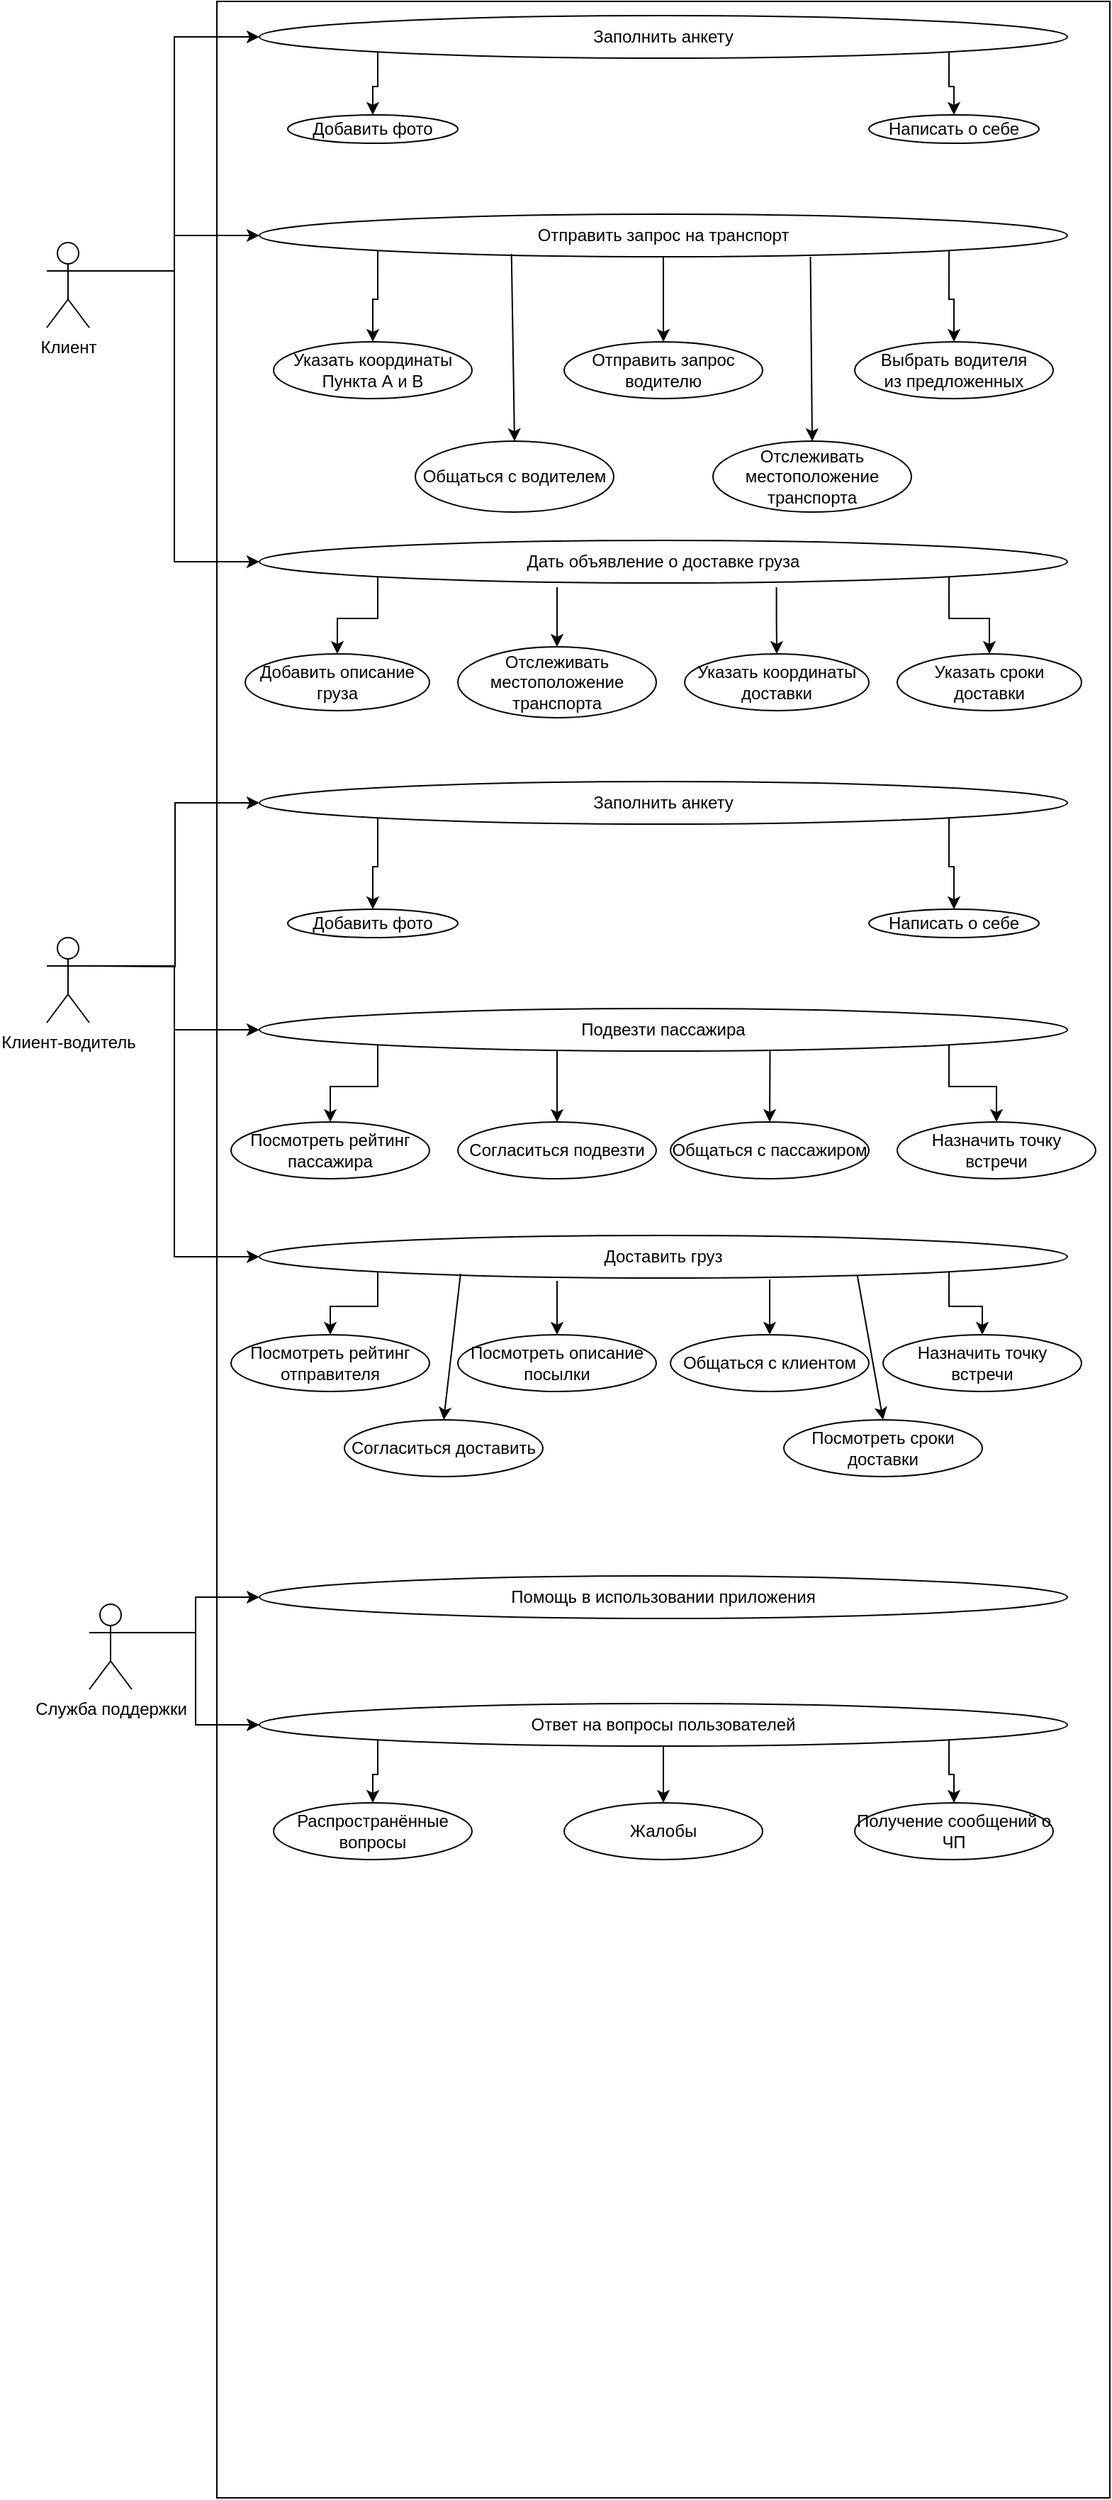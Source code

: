 <mxfile version="12.9.12" type="device"><diagram id="hleJJMLo4v5fH_CMh5vO" name="Page-1"><mxGraphModel dx="2249" dy="789" grid="1" gridSize="10" guides="1" tooltips="1" connect="1" arrows="1" fold="1" page="1" pageScale="1" pageWidth="827" pageHeight="1169" math="0" shadow="0"><root><mxCell id="0"/><mxCell id="1" parent="0"/><mxCell id="-jVElRhwtHXbkk668o_L-1" value="" style="rounded=0;whiteSpace=wrap;html=1;" vertex="1" parent="1"><mxGeometry x="120" y="20" width="630" height="1760" as="geometry"/></mxCell><mxCell id="-jVElRhwtHXbkk668o_L-6" style="edgeStyle=orthogonalEdgeStyle;rounded=0;orthogonalLoop=1;jettySize=auto;html=1;exitX=1;exitY=0.333;exitDx=0;exitDy=0;exitPerimeter=0;entryX=0;entryY=0.5;entryDx=0;entryDy=0;" edge="1" parent="1" source="-jVElRhwtHXbkk668o_L-2" target="-jVElRhwtHXbkk668o_L-3"><mxGeometry relative="1" as="geometry"/></mxCell><mxCell id="-jVElRhwtHXbkk668o_L-20" style="edgeStyle=orthogonalEdgeStyle;rounded=0;orthogonalLoop=1;jettySize=auto;html=1;exitX=1;exitY=0.333;exitDx=0;exitDy=0;exitPerimeter=0;entryX=0;entryY=0.5;entryDx=0;entryDy=0;" edge="1" parent="1" source="-jVElRhwtHXbkk668o_L-2" target="-jVElRhwtHXbkk668o_L-9"><mxGeometry relative="1" as="geometry"/></mxCell><mxCell id="-jVElRhwtHXbkk668o_L-22" style="edgeStyle=orthogonalEdgeStyle;rounded=0;orthogonalLoop=1;jettySize=auto;html=1;exitX=1;exitY=0.333;exitDx=0;exitDy=0;exitPerimeter=0;entryX=0;entryY=0.5;entryDx=0;entryDy=0;" edge="1" parent="1" source="-jVElRhwtHXbkk668o_L-2" target="-jVElRhwtHXbkk668o_L-21"><mxGeometry relative="1" as="geometry"/></mxCell><mxCell id="-jVElRhwtHXbkk668o_L-2" value="Клиент" style="shape=umlActor;verticalLabelPosition=bottom;labelBackgroundColor=#ffffff;verticalAlign=top;html=1;outlineConnect=0;" vertex="1" parent="1"><mxGeometry y="190" width="30" height="60" as="geometry"/></mxCell><mxCell id="-jVElRhwtHXbkk668o_L-7" style="edgeStyle=orthogonalEdgeStyle;rounded=0;orthogonalLoop=1;jettySize=auto;html=1;exitX=0;exitY=1;exitDx=0;exitDy=0;entryX=0.5;entryY=0;entryDx=0;entryDy=0;" edge="1" parent="1" source="-jVElRhwtHXbkk668o_L-3" target="-jVElRhwtHXbkk668o_L-4"><mxGeometry relative="1" as="geometry"/></mxCell><mxCell id="-jVElRhwtHXbkk668o_L-8" style="edgeStyle=orthogonalEdgeStyle;rounded=0;orthogonalLoop=1;jettySize=auto;html=1;exitX=1;exitY=1;exitDx=0;exitDy=0;entryX=0.5;entryY=0;entryDx=0;entryDy=0;" edge="1" parent="1" source="-jVElRhwtHXbkk668o_L-3" target="-jVElRhwtHXbkk668o_L-5"><mxGeometry relative="1" as="geometry"/></mxCell><mxCell id="-jVElRhwtHXbkk668o_L-3" value="Заполнить анкету" style="ellipse;whiteSpace=wrap;html=1;" vertex="1" parent="1"><mxGeometry x="150" y="30" width="570" height="30" as="geometry"/></mxCell><mxCell id="-jVElRhwtHXbkk668o_L-4" value="Добавить фото" style="ellipse;whiteSpace=wrap;html=1;" vertex="1" parent="1"><mxGeometry x="170" y="100" width="120" height="20" as="geometry"/></mxCell><mxCell id="-jVElRhwtHXbkk668o_L-5" value="Написать о себе" style="ellipse;whiteSpace=wrap;html=1;" vertex="1" parent="1"><mxGeometry x="580" y="100" width="120" height="20" as="geometry"/></mxCell><mxCell id="-jVElRhwtHXbkk668o_L-11" style="edgeStyle=orthogonalEdgeStyle;rounded=0;orthogonalLoop=1;jettySize=auto;html=1;exitX=0;exitY=1;exitDx=0;exitDy=0;entryX=0.5;entryY=0;entryDx=0;entryDy=0;" edge="1" parent="1" source="-jVElRhwtHXbkk668o_L-9" target="-jVElRhwtHXbkk668o_L-10"><mxGeometry relative="1" as="geometry"/></mxCell><mxCell id="-jVElRhwtHXbkk668o_L-13" style="edgeStyle=orthogonalEdgeStyle;rounded=0;orthogonalLoop=1;jettySize=auto;html=1;exitX=1;exitY=1;exitDx=0;exitDy=0;entryX=0.5;entryY=0;entryDx=0;entryDy=0;" edge="1" parent="1" source="-jVElRhwtHXbkk668o_L-9" target="-jVElRhwtHXbkk668o_L-12"><mxGeometry relative="1" as="geometry"/></mxCell><mxCell id="-jVElRhwtHXbkk668o_L-15" style="edgeStyle=orthogonalEdgeStyle;rounded=0;orthogonalLoop=1;jettySize=auto;html=1;exitX=0.5;exitY=1;exitDx=0;exitDy=0;" edge="1" parent="1" source="-jVElRhwtHXbkk668o_L-9" target="-jVElRhwtHXbkk668o_L-14"><mxGeometry relative="1" as="geometry"/></mxCell><mxCell id="-jVElRhwtHXbkk668o_L-9" value="Отправить запрос на транспорт" style="ellipse;whiteSpace=wrap;html=1;" vertex="1" parent="1"><mxGeometry x="150" y="170" width="570" height="30" as="geometry"/></mxCell><mxCell id="-jVElRhwtHXbkk668o_L-10" value="Указать координаты&lt;br&gt;Пункта А и B" style="ellipse;whiteSpace=wrap;html=1;" vertex="1" parent="1"><mxGeometry x="160" y="260" width="140" height="40" as="geometry"/></mxCell><mxCell id="-jVElRhwtHXbkk668o_L-12" value="Выбрать водителя&lt;br&gt;из предложенных" style="ellipse;whiteSpace=wrap;html=1;" vertex="1" parent="1"><mxGeometry x="570" y="260" width="140" height="40" as="geometry"/></mxCell><mxCell id="-jVElRhwtHXbkk668o_L-14" value="Отправить запрос водителю" style="ellipse;whiteSpace=wrap;html=1;" vertex="1" parent="1"><mxGeometry x="365" y="260" width="140" height="40" as="geometry"/></mxCell><mxCell id="-jVElRhwtHXbkk668o_L-16" value="Общаться с водителем" style="ellipse;whiteSpace=wrap;html=1;" vertex="1" parent="1"><mxGeometry x="260" y="330" width="140" height="50" as="geometry"/></mxCell><mxCell id="-jVElRhwtHXbkk668o_L-17" value="" style="endArrow=classic;html=1;exitX=0.312;exitY=0.933;exitDx=0;exitDy=0;exitPerimeter=0;entryX=0.5;entryY=0;entryDx=0;entryDy=0;" edge="1" parent="1" source="-jVElRhwtHXbkk668o_L-9" target="-jVElRhwtHXbkk668o_L-16"><mxGeometry width="50" height="50" relative="1" as="geometry"><mxPoint x="390" y="430" as="sourcePoint"/><mxPoint x="440" y="380" as="targetPoint"/></mxGeometry></mxCell><mxCell id="-jVElRhwtHXbkk668o_L-18" value="Отслеживать местоположение&lt;br&gt;транспорта" style="ellipse;whiteSpace=wrap;html=1;" vertex="1" parent="1"><mxGeometry x="470" y="330" width="140" height="50" as="geometry"/></mxCell><mxCell id="-jVElRhwtHXbkk668o_L-19" value="" style="endArrow=classic;html=1;exitX=0.682;exitY=1;exitDx=0;exitDy=0;exitPerimeter=0;entryX=0.5;entryY=0;entryDx=0;entryDy=0;" edge="1" parent="1" source="-jVElRhwtHXbkk668o_L-9" target="-jVElRhwtHXbkk668o_L-18"><mxGeometry width="50" height="50" relative="1" as="geometry"><mxPoint x="390" y="430" as="sourcePoint"/><mxPoint x="440" y="380" as="targetPoint"/></mxGeometry></mxCell><mxCell id="-jVElRhwtHXbkk668o_L-27" style="edgeStyle=orthogonalEdgeStyle;rounded=0;orthogonalLoop=1;jettySize=auto;html=1;exitX=0;exitY=1;exitDx=0;exitDy=0;entryX=0.5;entryY=0;entryDx=0;entryDy=0;" edge="1" parent="1" source="-jVElRhwtHXbkk668o_L-21" target="-jVElRhwtHXbkk668o_L-23"><mxGeometry relative="1" as="geometry"/></mxCell><mxCell id="-jVElRhwtHXbkk668o_L-28" style="edgeStyle=orthogonalEdgeStyle;rounded=0;orthogonalLoop=1;jettySize=auto;html=1;exitX=1;exitY=1;exitDx=0;exitDy=0;entryX=0.5;entryY=0;entryDx=0;entryDy=0;" edge="1" parent="1" source="-jVElRhwtHXbkk668o_L-21" target="-jVElRhwtHXbkk668o_L-25"><mxGeometry relative="1" as="geometry"/></mxCell><mxCell id="-jVElRhwtHXbkk668o_L-29" style="edgeStyle=orthogonalEdgeStyle;rounded=0;orthogonalLoop=1;jettySize=auto;html=1;exitX=0.64;exitY=1.1;exitDx=0;exitDy=0;entryX=0.5;entryY=0;entryDx=0;entryDy=0;exitPerimeter=0;" edge="1" parent="1" source="-jVElRhwtHXbkk668o_L-21" target="-jVElRhwtHXbkk668o_L-24"><mxGeometry relative="1" as="geometry"/></mxCell><mxCell id="-jVElRhwtHXbkk668o_L-21" value="Дать объявление о доставке груза" style="ellipse;whiteSpace=wrap;html=1;" vertex="1" parent="1"><mxGeometry x="150" y="400" width="570" height="30" as="geometry"/></mxCell><mxCell id="-jVElRhwtHXbkk668o_L-23" value="Добавить описание груза" style="ellipse;whiteSpace=wrap;html=1;" vertex="1" parent="1"><mxGeometry x="140" y="480" width="130" height="40" as="geometry"/></mxCell><mxCell id="-jVElRhwtHXbkk668o_L-24" value="Указать координаты доставки" style="ellipse;whiteSpace=wrap;html=1;" vertex="1" parent="1"><mxGeometry x="450" y="480" width="130" height="40" as="geometry"/></mxCell><mxCell id="-jVElRhwtHXbkk668o_L-25" value="Указать сроки доставки" style="ellipse;whiteSpace=wrap;html=1;" vertex="1" parent="1"><mxGeometry x="600" y="480" width="130" height="40" as="geometry"/></mxCell><mxCell id="-jVElRhwtHXbkk668o_L-26" value="Отслеживать местоположение транспорта" style="ellipse;whiteSpace=wrap;html=1;" vertex="1" parent="1"><mxGeometry x="290" y="475" width="140" height="50" as="geometry"/></mxCell><mxCell id="-jVElRhwtHXbkk668o_L-32" value="" style="endArrow=classic;html=1;entryX=0.5;entryY=0;entryDx=0;entryDy=0;" edge="1" parent="1" target="-jVElRhwtHXbkk668o_L-26"><mxGeometry width="50" height="50" relative="1" as="geometry"><mxPoint x="360" y="433" as="sourcePoint"/><mxPoint x="440" y="380" as="targetPoint"/></mxGeometry></mxCell><mxCell id="-jVElRhwtHXbkk668o_L-48" style="edgeStyle=orthogonalEdgeStyle;rounded=0;orthogonalLoop=1;jettySize=auto;html=1;entryX=0;entryY=0.5;entryDx=0;entryDy=0;" edge="1" parent="1" target="-jVElRhwtHXbkk668o_L-34"><mxGeometry relative="1" as="geometry"><mxPoint x="30" y="700" as="sourcePoint"/></mxGeometry></mxCell><mxCell id="-jVElRhwtHXbkk668o_L-49" style="edgeStyle=orthogonalEdgeStyle;rounded=0;orthogonalLoop=1;jettySize=auto;html=1;exitX=1;exitY=0.333;exitDx=0;exitDy=0;exitPerimeter=0;entryX=0;entryY=0.5;entryDx=0;entryDy=0;" edge="1" parent="1" source="-jVElRhwtHXbkk668o_L-33" target="-jVElRhwtHXbkk668o_L-39"><mxGeometry relative="1" as="geometry"/></mxCell><mxCell id="-jVElRhwtHXbkk668o_L-67" style="edgeStyle=orthogonalEdgeStyle;rounded=0;orthogonalLoop=1;jettySize=auto;html=1;exitX=1;exitY=0.333;exitDx=0;exitDy=0;exitPerimeter=0;entryX=0;entryY=0.5;entryDx=0;entryDy=0;" edge="1" parent="1" source="-jVElRhwtHXbkk668o_L-33" target="-jVElRhwtHXbkk668o_L-50"><mxGeometry relative="1" as="geometry"/></mxCell><mxCell id="-jVElRhwtHXbkk668o_L-33" value="Клиент-водитель" style="shape=umlActor;verticalLabelPosition=bottom;labelBackgroundColor=#ffffff;verticalAlign=top;html=1;outlineConnect=0;" vertex="1" parent="1"><mxGeometry y="680" width="30" height="60" as="geometry"/></mxCell><mxCell id="-jVElRhwtHXbkk668o_L-37" style="edgeStyle=orthogonalEdgeStyle;rounded=0;orthogonalLoop=1;jettySize=auto;html=1;exitX=1;exitY=1;exitDx=0;exitDy=0;entryX=0.5;entryY=0;entryDx=0;entryDy=0;" edge="1" parent="1" source="-jVElRhwtHXbkk668o_L-34" target="-jVElRhwtHXbkk668o_L-36"><mxGeometry relative="1" as="geometry"/></mxCell><mxCell id="-jVElRhwtHXbkk668o_L-38" style="edgeStyle=orthogonalEdgeStyle;rounded=0;orthogonalLoop=1;jettySize=auto;html=1;exitX=0;exitY=1;exitDx=0;exitDy=0;entryX=0.5;entryY=0;entryDx=0;entryDy=0;" edge="1" parent="1" source="-jVElRhwtHXbkk668o_L-34" target="-jVElRhwtHXbkk668o_L-35"><mxGeometry relative="1" as="geometry"/></mxCell><mxCell id="-jVElRhwtHXbkk668o_L-34" value="Заполнить анкету" style="ellipse;whiteSpace=wrap;html=1;" vertex="1" parent="1"><mxGeometry x="150" y="570" width="570" height="30" as="geometry"/></mxCell><mxCell id="-jVElRhwtHXbkk668o_L-35" value="Добавить фото" style="ellipse;whiteSpace=wrap;html=1;" vertex="1" parent="1"><mxGeometry x="170" y="660" width="120" height="20" as="geometry"/></mxCell><mxCell id="-jVElRhwtHXbkk668o_L-36" value="Написать о себе" style="ellipse;whiteSpace=wrap;html=1;" vertex="1" parent="1"><mxGeometry x="580" y="660" width="120" height="20" as="geometry"/></mxCell><mxCell id="-jVElRhwtHXbkk668o_L-44" style="edgeStyle=orthogonalEdgeStyle;rounded=0;orthogonalLoop=1;jettySize=auto;html=1;exitX=0;exitY=1;exitDx=0;exitDy=0;" edge="1" parent="1" source="-jVElRhwtHXbkk668o_L-39" target="-jVElRhwtHXbkk668o_L-40"><mxGeometry relative="1" as="geometry"/></mxCell><mxCell id="-jVElRhwtHXbkk668o_L-45" style="edgeStyle=orthogonalEdgeStyle;rounded=0;orthogonalLoop=1;jettySize=auto;html=1;exitX=1;exitY=1;exitDx=0;exitDy=0;" edge="1" parent="1" source="-jVElRhwtHXbkk668o_L-39" target="-jVElRhwtHXbkk668o_L-43"><mxGeometry relative="1" as="geometry"/></mxCell><mxCell id="-jVElRhwtHXbkk668o_L-39" value="Подвезти пассажира" style="ellipse;whiteSpace=wrap;html=1;" vertex="1" parent="1"><mxGeometry x="150" y="730" width="570" height="30" as="geometry"/></mxCell><mxCell id="-jVElRhwtHXbkk668o_L-40" value="Посмотреть рейтинг пассажира" style="ellipse;whiteSpace=wrap;html=1;" vertex="1" parent="1"><mxGeometry x="130" y="810" width="140" height="40" as="geometry"/></mxCell><mxCell id="-jVElRhwtHXbkk668o_L-41" value="Согласиться подвезти" style="ellipse;whiteSpace=wrap;html=1;" vertex="1" parent="1"><mxGeometry x="290" y="810" width="140" height="40" as="geometry"/></mxCell><mxCell id="-jVElRhwtHXbkk668o_L-42" value="Общаться с пассажиром" style="ellipse;whiteSpace=wrap;html=1;" vertex="1" parent="1"><mxGeometry x="440" y="810" width="140" height="40" as="geometry"/></mxCell><mxCell id="-jVElRhwtHXbkk668o_L-43" value="Назначить точку встречи" style="ellipse;whiteSpace=wrap;html=1;" vertex="1" parent="1"><mxGeometry x="600" y="810" width="140" height="40" as="geometry"/></mxCell><mxCell id="-jVElRhwtHXbkk668o_L-46" value="" style="endArrow=classic;html=1;exitX=0.632;exitY=0.967;exitDx=0;exitDy=0;exitPerimeter=0;entryX=0.5;entryY=0;entryDx=0;entryDy=0;" edge="1" parent="1" source="-jVElRhwtHXbkk668o_L-39" target="-jVElRhwtHXbkk668o_L-42"><mxGeometry width="50" height="50" relative="1" as="geometry"><mxPoint x="350" y="870" as="sourcePoint"/><mxPoint x="400" y="820" as="targetPoint"/></mxGeometry></mxCell><mxCell id="-jVElRhwtHXbkk668o_L-47" value="" style="endArrow=classic;html=1;entryX=0.5;entryY=0;entryDx=0;entryDy=0;" edge="1" parent="1" target="-jVElRhwtHXbkk668o_L-41"><mxGeometry width="50" height="50" relative="1" as="geometry"><mxPoint x="360" y="759" as="sourcePoint"/><mxPoint x="400" y="820" as="targetPoint"/></mxGeometry></mxCell><mxCell id="-jVElRhwtHXbkk668o_L-61" style="edgeStyle=orthogonalEdgeStyle;rounded=0;orthogonalLoop=1;jettySize=auto;html=1;exitX=0;exitY=1;exitDx=0;exitDy=0;entryX=0.5;entryY=0;entryDx=0;entryDy=0;" edge="1" parent="1" source="-jVElRhwtHXbkk668o_L-50" target="-jVElRhwtHXbkk668o_L-51"><mxGeometry relative="1" as="geometry"/></mxCell><mxCell id="-jVElRhwtHXbkk668o_L-62" style="edgeStyle=orthogonalEdgeStyle;rounded=0;orthogonalLoop=1;jettySize=auto;html=1;exitX=1;exitY=1;exitDx=0;exitDy=0;entryX=0.5;entryY=0;entryDx=0;entryDy=0;" edge="1" parent="1" source="-jVElRhwtHXbkk668o_L-50" target="-jVElRhwtHXbkk668o_L-58"><mxGeometry relative="1" as="geometry"/></mxCell><mxCell id="-jVElRhwtHXbkk668o_L-50" value="Доставить груз" style="ellipse;whiteSpace=wrap;html=1;" vertex="1" parent="1"><mxGeometry x="150" y="890" width="570" height="30" as="geometry"/></mxCell><mxCell id="-jVElRhwtHXbkk668o_L-51" value="Посмотреть рейтинг отправителя" style="ellipse;whiteSpace=wrap;html=1;" vertex="1" parent="1"><mxGeometry x="130" y="960" width="140" height="40" as="geometry"/></mxCell><mxCell id="-jVElRhwtHXbkk668o_L-52" value="Посмотреть описание посылки" style="ellipse;whiteSpace=wrap;html=1;" vertex="1" parent="1"><mxGeometry x="290" y="960" width="140" height="40" as="geometry"/></mxCell><mxCell id="-jVElRhwtHXbkk668o_L-55" value="Общаться с клиентом" style="ellipse;whiteSpace=wrap;html=1;" vertex="1" parent="1"><mxGeometry x="440" y="960" width="140" height="40" as="geometry"/></mxCell><mxCell id="-jVElRhwtHXbkk668o_L-58" value="Назначить точку встречи" style="ellipse;whiteSpace=wrap;html=1;" vertex="1" parent="1"><mxGeometry x="590" y="960" width="140" height="40" as="geometry"/></mxCell><mxCell id="-jVElRhwtHXbkk668o_L-59" value="Согласиться доставить" style="ellipse;whiteSpace=wrap;html=1;" vertex="1" parent="1"><mxGeometry x="210" y="1020" width="140" height="40" as="geometry"/></mxCell><mxCell id="-jVElRhwtHXbkk668o_L-60" value="Посмотреть сроки доставки" style="ellipse;whiteSpace=wrap;html=1;" vertex="1" parent="1"><mxGeometry x="520" y="1020" width="140" height="40" as="geometry"/></mxCell><mxCell id="-jVElRhwtHXbkk668o_L-63" value="" style="endArrow=classic;html=1;entryX=0.5;entryY=0;entryDx=0;entryDy=0;" edge="1" parent="1" target="-jVElRhwtHXbkk668o_L-52"><mxGeometry width="50" height="50" relative="1" as="geometry"><mxPoint x="360" y="922" as="sourcePoint"/><mxPoint x="400" y="920" as="targetPoint"/></mxGeometry></mxCell><mxCell id="-jVElRhwtHXbkk668o_L-64" value="" style="endArrow=classic;html=1;entryX=0.5;entryY=0;entryDx=0;entryDy=0;" edge="1" parent="1" target="-jVElRhwtHXbkk668o_L-55"><mxGeometry width="50" height="50" relative="1" as="geometry"><mxPoint x="510" y="921" as="sourcePoint"/><mxPoint x="400" y="920" as="targetPoint"/></mxGeometry></mxCell><mxCell id="-jVElRhwtHXbkk668o_L-65" value="" style="endArrow=classic;html=1;exitX=0.249;exitY=0.9;exitDx=0;exitDy=0;exitPerimeter=0;entryX=0.5;entryY=0;entryDx=0;entryDy=0;" edge="1" parent="1" source="-jVElRhwtHXbkk668o_L-50" target="-jVElRhwtHXbkk668o_L-59"><mxGeometry width="50" height="50" relative="1" as="geometry"><mxPoint x="350" y="970" as="sourcePoint"/><mxPoint x="400" y="920" as="targetPoint"/></mxGeometry></mxCell><mxCell id="-jVElRhwtHXbkk668o_L-66" value="" style="endArrow=classic;html=1;exitX=0.74;exitY=0.933;exitDx=0;exitDy=0;exitPerimeter=0;entryX=0.5;entryY=0;entryDx=0;entryDy=0;" edge="1" parent="1" source="-jVElRhwtHXbkk668o_L-50" target="-jVElRhwtHXbkk668o_L-60"><mxGeometry width="50" height="50" relative="1" as="geometry"><mxPoint x="350" y="970" as="sourcePoint"/><mxPoint x="400" y="920" as="targetPoint"/></mxGeometry></mxCell><mxCell id="-jVElRhwtHXbkk668o_L-79" style="edgeStyle=orthogonalEdgeStyle;rounded=0;orthogonalLoop=1;jettySize=auto;html=1;exitX=1;exitY=0.333;exitDx=0;exitDy=0;exitPerimeter=0;entryX=0;entryY=0.5;entryDx=0;entryDy=0;" edge="1" parent="1" source="-jVElRhwtHXbkk668o_L-68" target="-jVElRhwtHXbkk668o_L-69"><mxGeometry relative="1" as="geometry"/></mxCell><mxCell id="-jVElRhwtHXbkk668o_L-80" style="edgeStyle=orthogonalEdgeStyle;rounded=0;orthogonalLoop=1;jettySize=auto;html=1;exitX=1;exitY=0.333;exitDx=0;exitDy=0;exitPerimeter=0;entryX=0;entryY=0.5;entryDx=0;entryDy=0;" edge="1" parent="1" source="-jVElRhwtHXbkk668o_L-68" target="-jVElRhwtHXbkk668o_L-71"><mxGeometry relative="1" as="geometry"/></mxCell><mxCell id="-jVElRhwtHXbkk668o_L-68" value="Служба поддержки" style="shape=umlActor;verticalLabelPosition=bottom;labelBackgroundColor=#ffffff;verticalAlign=top;html=1;outlineConnect=0;" vertex="1" parent="1"><mxGeometry x="30" y="1150" width="30" height="60" as="geometry"/></mxCell><mxCell id="-jVElRhwtHXbkk668o_L-69" value="Помощь в использовании приложения" style="ellipse;whiteSpace=wrap;html=1;" vertex="1" parent="1"><mxGeometry x="150" y="1130" width="570" height="30" as="geometry"/></mxCell><mxCell id="-jVElRhwtHXbkk668o_L-76" style="edgeStyle=orthogonalEdgeStyle;rounded=0;orthogonalLoop=1;jettySize=auto;html=1;exitX=0;exitY=1;exitDx=0;exitDy=0;entryX=0.5;entryY=0;entryDx=0;entryDy=0;" edge="1" parent="1" source="-jVElRhwtHXbkk668o_L-71" target="-jVElRhwtHXbkk668o_L-72"><mxGeometry relative="1" as="geometry"/></mxCell><mxCell id="-jVElRhwtHXbkk668o_L-77" style="edgeStyle=orthogonalEdgeStyle;rounded=0;orthogonalLoop=1;jettySize=auto;html=1;exitX=1;exitY=1;exitDx=0;exitDy=0;entryX=0.5;entryY=0;entryDx=0;entryDy=0;" edge="1" parent="1" source="-jVElRhwtHXbkk668o_L-71" target="-jVElRhwtHXbkk668o_L-75"><mxGeometry relative="1" as="geometry"/></mxCell><mxCell id="-jVElRhwtHXbkk668o_L-78" style="edgeStyle=orthogonalEdgeStyle;rounded=0;orthogonalLoop=1;jettySize=auto;html=1;exitX=0.5;exitY=1;exitDx=0;exitDy=0;entryX=0.5;entryY=0;entryDx=0;entryDy=0;" edge="1" parent="1" source="-jVElRhwtHXbkk668o_L-71" target="-jVElRhwtHXbkk668o_L-74"><mxGeometry relative="1" as="geometry"/></mxCell><mxCell id="-jVElRhwtHXbkk668o_L-71" value="Ответ на вопросы пользователей" style="ellipse;whiteSpace=wrap;html=1;" vertex="1" parent="1"><mxGeometry x="150" y="1220" width="570" height="30" as="geometry"/></mxCell><mxCell id="-jVElRhwtHXbkk668o_L-72" value="Распространённые вопросы" style="ellipse;whiteSpace=wrap;html=1;" vertex="1" parent="1"><mxGeometry x="160" y="1290" width="140" height="40" as="geometry"/></mxCell><mxCell id="-jVElRhwtHXbkk668o_L-74" value="Жалобы" style="ellipse;whiteSpace=wrap;html=1;" vertex="1" parent="1"><mxGeometry x="365" y="1290" width="140" height="40" as="geometry"/></mxCell><mxCell id="-jVElRhwtHXbkk668o_L-75" value="Получение сообщений о ЧП" style="ellipse;whiteSpace=wrap;html=1;" vertex="1" parent="1"><mxGeometry x="570" y="1290" width="140" height="40" as="geometry"/></mxCell></root></mxGraphModel></diagram></mxfile>